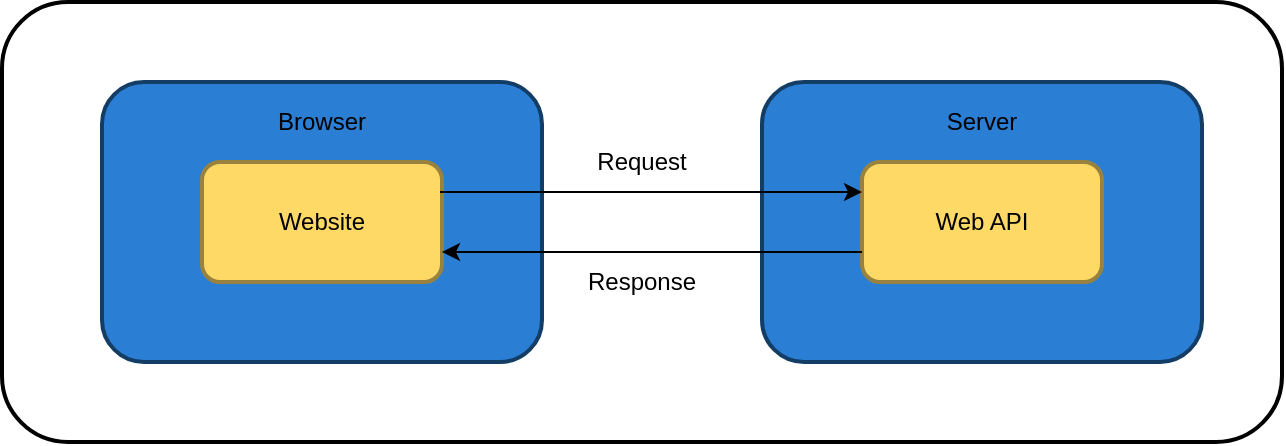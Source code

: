 <mxfile version="13.10.6" type="device"><diagram id="XRLE8OUZUp6XBf1RjZ8v" name="Page-1"><mxGraphModel dx="1038" dy="523" grid="1" gridSize="10" guides="1" tooltips="1" connect="1" arrows="1" fold="1" page="1" pageScale="1" pageWidth="827" pageHeight="1169" math="0" shadow="0"><root><mxCell id="0"/><mxCell id="1" parent="0"/><mxCell id="QKJ9Go-aIdKvAL3rnQ5v-1" value="&lt;div&gt;&lt;span&gt;T&lt;/span&gt;&lt;/div&gt;" style="rounded=1;whiteSpace=wrap;html=1;align=center;fillColor=#2A7FD4;strokeColor=#143D66;strokeWidth=2;" parent="1" vertex="1"><mxGeometry x="110" y="200" width="220" height="140" as="geometry"/></mxCell><mxCell id="QKJ9Go-aIdKvAL3rnQ5v-2" value="" style="rounded=1;whiteSpace=wrap;html=1;fillColor=#FFD966;strokeColor=#99823D;strokeWidth=2;" parent="1" vertex="1"><mxGeometry x="160" y="240" width="120" height="60" as="geometry"/></mxCell><mxCell id="QKJ9Go-aIdKvAL3rnQ5v-4" value="&lt;div&gt;&lt;span&gt;T&lt;/span&gt;&lt;/div&gt;" style="rounded=1;whiteSpace=wrap;html=1;align=center;fillColor=#2A7FD4;strokeColor=#143D66;strokeWidth=2;" parent="1" vertex="1"><mxGeometry x="440" y="200" width="220" height="140" as="geometry"/></mxCell><mxCell id="QKJ9Go-aIdKvAL3rnQ5v-5" value="" style="rounded=1;whiteSpace=wrap;html=1;fillColor=#FFD966;strokeColor=#99823D;strokeWidth=2;" parent="1" vertex="1"><mxGeometry x="490" y="240" width="120" height="60" as="geometry"/></mxCell><mxCell id="QKJ9Go-aIdKvAL3rnQ5v-6" value="" style="endArrow=classic;html=1;entryX=0;entryY=0.25;entryDx=0;entryDy=0;" parent="1" target="QKJ9Go-aIdKvAL3rnQ5v-5" edge="1"><mxGeometry width="50" height="50" relative="1" as="geometry"><mxPoint x="279" y="255" as="sourcePoint"/><mxPoint x="560" y="262.5" as="targetPoint"/></mxGeometry></mxCell><mxCell id="QKJ9Go-aIdKvAL3rnQ5v-8" value="" style="endArrow=classic;html=1;exitX=0;exitY=0.75;exitDx=0;exitDy=0;entryX=1;entryY=0.75;entryDx=0;entryDy=0;" parent="1" source="QKJ9Go-aIdKvAL3rnQ5v-5" target="QKJ9Go-aIdKvAL3rnQ5v-2" edge="1"><mxGeometry width="50" height="50" relative="1" as="geometry"><mxPoint x="560" y="277.5" as="sourcePoint"/><mxPoint x="340" y="278" as="targetPoint"/></mxGeometry></mxCell><mxCell id="QKJ9Go-aIdKvAL3rnQ5v-9" value="Request" style="text;html=1;strokeColor=none;fillColor=none;align=center;verticalAlign=middle;whiteSpace=wrap;rounded=0;" parent="1" vertex="1"><mxGeometry x="360" y="230" width="40" height="20" as="geometry"/></mxCell><mxCell id="QKJ9Go-aIdKvAL3rnQ5v-11" value="Response" style="text;html=1;strokeColor=none;fillColor=none;align=center;verticalAlign=middle;whiteSpace=wrap;rounded=0;" parent="1" vertex="1"><mxGeometry x="360" y="290" width="40" height="20" as="geometry"/></mxCell><mxCell id="QKJ9Go-aIdKvAL3rnQ5v-12" value="Browser" style="text;html=1;strokeColor=none;fillColor=none;align=center;verticalAlign=middle;whiteSpace=wrap;rounded=0;" parent="1" vertex="1"><mxGeometry x="200" y="210" width="40" height="20" as="geometry"/></mxCell><mxCell id="QKJ9Go-aIdKvAL3rnQ5v-13" value="Website" style="text;html=1;strokeColor=none;fillColor=none;align=center;verticalAlign=middle;whiteSpace=wrap;rounded=0;" parent="1" vertex="1"><mxGeometry x="200" y="260" width="40" height="20" as="geometry"/></mxCell><mxCell id="QKJ9Go-aIdKvAL3rnQ5v-14" value="Server" style="text;html=1;strokeColor=none;fillColor=none;align=center;verticalAlign=middle;whiteSpace=wrap;rounded=0;" parent="1" vertex="1"><mxGeometry x="530" y="210" width="40" height="20" as="geometry"/></mxCell><mxCell id="QKJ9Go-aIdKvAL3rnQ5v-15" value="Web API" style="text;html=1;strokeColor=none;fillColor=none;align=center;verticalAlign=middle;whiteSpace=wrap;rounded=0;" parent="1" vertex="1"><mxGeometry x="520" y="260" width="60" height="20" as="geometry"/></mxCell><mxCell id="QKJ9Go-aIdKvAL3rnQ5v-16" value="" style="rounded=1;whiteSpace=wrap;html=1;strokeWidth=2;fillColor=none;" parent="1" vertex="1"><mxGeometry x="60" y="160" width="640" height="220" as="geometry"/></mxCell></root></mxGraphModel></diagram></mxfile>
